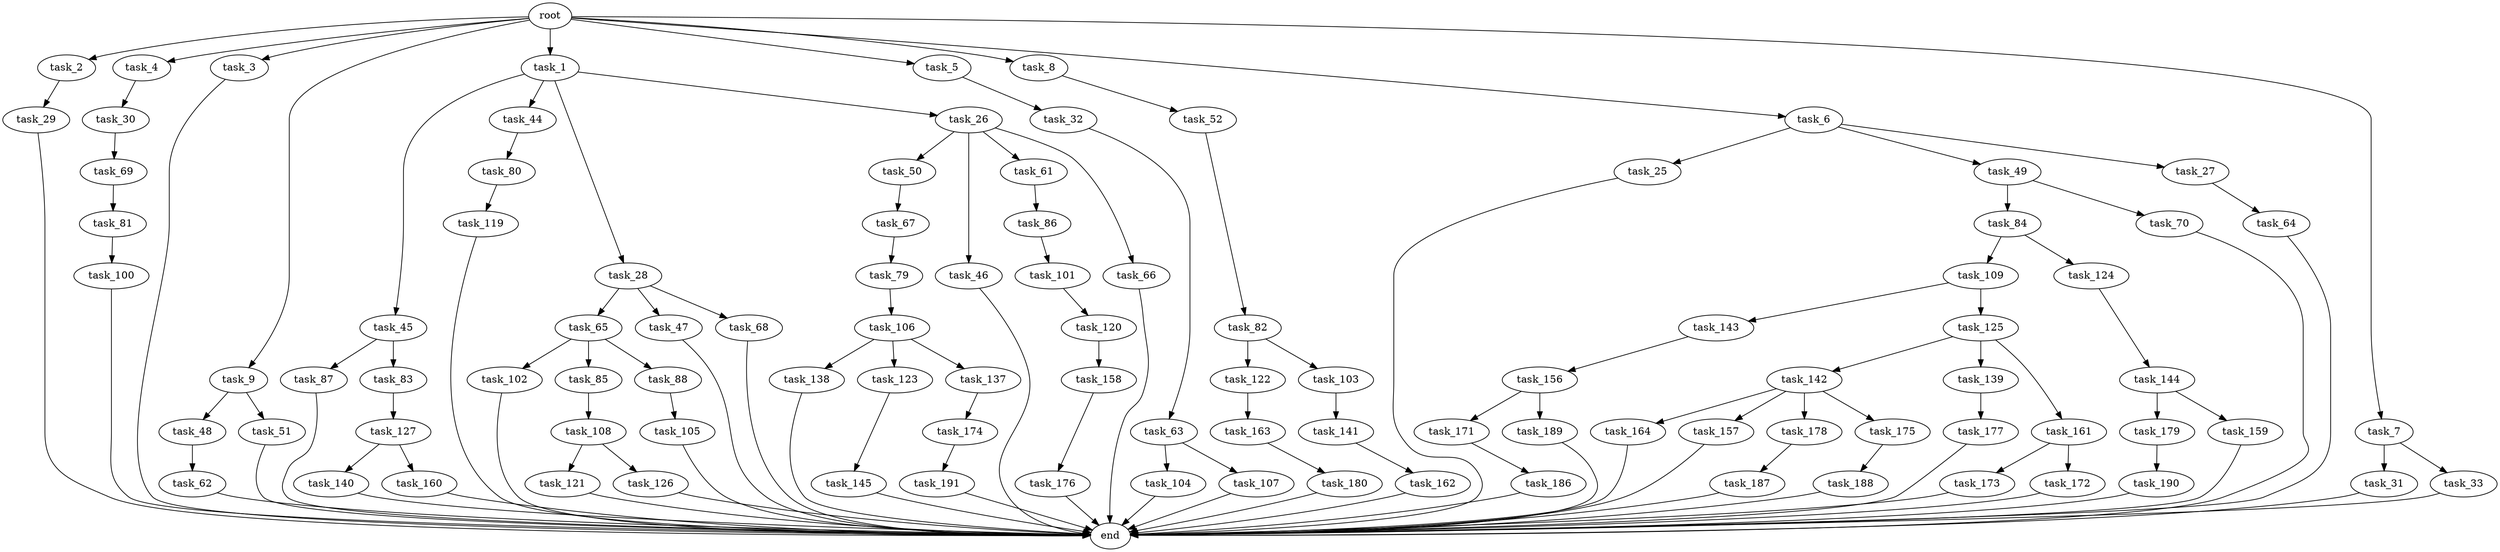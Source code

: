 digraph G {
  task_102 [size="429496729.600000"];
  task_65 [size="429496729.600000"];
  task_176 [size="1099511627.776000"];
  task_142 [size="618475290.624000"];
  task_156 [size="274877906.944000"];
  task_162 [size="1391569403.904000"];
  task_158 [size="618475290.624000"];
  task_105 [size="274877906.944000"];
  task_119 [size="841813590.016000"];
  task_45 [size="1099511627.776000"];
  task_25 [size="1717986918.400000"];
  task_144 [size="1391569403.904000"];
  task_44 [size="1099511627.776000"];
  task_179 [size="618475290.624000"];
  task_164 [size="1717986918.400000"];
  task_82 [size="68719476.736000"];
  task_139 [size="618475290.624000"];
  task_28 [size="1099511627.776000"];
  task_50 [size="429496729.600000"];
  task_62 [size="841813590.016000"];
  task_49 [size="1717986918.400000"];
  task_157 [size="1717986918.400000"];
  task_159 [size="618475290.624000"];
  task_106 [size="429496729.600000"];
  task_121 [size="274877906.944000"];
  task_140 [size="841813590.016000"];
  task_190 [size="841813590.016000"];
  task_122 [size="68719476.736000"];
  task_126 [size="274877906.944000"];
  task_52 [size="1391569403.904000"];
  task_2 [size="2.048000"];
  task_67 [size="68719476.736000"];
  task_186 [size="1717986918.400000"];
  task_30 [size="618475290.624000"];
  task_31 [size="274877906.944000"];
  task_177 [size="274877906.944000"];
  task_160 [size="841813590.016000"];
  task_104 [size="68719476.736000"];
  task_33 [size="274877906.944000"];
  task_4 [size="2.048000"];
  task_109 [size="429496729.600000"];
  task_48 [size="618475290.624000"];
  task_27 [size="1717986918.400000"];
  task_64 [size="618475290.624000"];
  task_85 [size="429496729.600000"];
  task_80 [size="618475290.624000"];
  task_100 [size="68719476.736000"];
  task_138 [size="1391569403.904000"];
  task_173 [size="1717986918.400000"];
  task_172 [size="1717986918.400000"];
  task_120 [size="841813590.016000"];
  task_3 [size="2.048000"];
  task_9 [size="2.048000"];
  task_32 [size="841813590.016000"];
  task_143 [size="68719476.736000"];
  task_163 [size="429496729.600000"];
  task_174 [size="1717986918.400000"];
  task_171 [size="68719476.736000"];
  task_86 [size="154618822.656000"];
  task_189 [size="68719476.736000"];
  task_101 [size="429496729.600000"];
  task_1 [size="2.048000"];
  task_107 [size="68719476.736000"];
  task_26 [size="1099511627.776000"];
  task_69 [size="154618822.656000"];
  task_46 [size="429496729.600000"];
  task_5 [size="2.048000"];
  task_108 [size="429496729.600000"];
  task_88 [size="429496729.600000"];
  end [size="0.000000"];
  task_8 [size="2.048000"];
  task_87 [size="274877906.944000"];
  task_141 [size="1717986918.400000"];
  task_83 [size="274877906.944000"];
  task_63 [size="1717986918.400000"];
  task_127 [size="618475290.624000"];
  task_84 [size="429496729.600000"];
  task_29 [size="429496729.600000"];
  task_145 [size="274877906.944000"];
  task_79 [size="841813590.016000"];
  task_178 [size="1717986918.400000"];
  root [size="0.000000"];
  task_187 [size="1391569403.904000"];
  task_47 [size="429496729.600000"];
  task_123 [size="1391569403.904000"];
  task_180 [size="1391569403.904000"];
  task_6 [size="2.048000"];
  task_70 [size="429496729.600000"];
  task_191 [size="841813590.016000"];
  task_61 [size="429496729.600000"];
  task_175 [size="1717986918.400000"];
  task_188 [size="1717986918.400000"];
  task_81 [size="68719476.736000"];
  task_161 [size="618475290.624000"];
  task_51 [size="618475290.624000"];
  task_125 [size="68719476.736000"];
  task_124 [size="429496729.600000"];
  task_7 [size="2.048000"];
  task_137 [size="1391569403.904000"];
  task_68 [size="429496729.600000"];
  task_66 [size="429496729.600000"];
  task_103 [size="68719476.736000"];

  task_102 -> end [size="1.000000"];
  task_65 -> task_102 [size="209715200.000000"];
  task_65 -> task_88 [size="209715200.000000"];
  task_65 -> task_85 [size="209715200.000000"];
  task_176 -> end [size="1.000000"];
  task_142 -> task_157 [size="838860800.000000"];
  task_142 -> task_164 [size="838860800.000000"];
  task_142 -> task_178 [size="838860800.000000"];
  task_142 -> task_175 [size="838860800.000000"];
  task_156 -> task_189 [size="33554432.000000"];
  task_156 -> task_171 [size="33554432.000000"];
  task_162 -> end [size="1.000000"];
  task_158 -> task_176 [size="536870912.000000"];
  task_105 -> end [size="1.000000"];
  task_119 -> end [size="1.000000"];
  task_45 -> task_83 [size="134217728.000000"];
  task_45 -> task_87 [size="134217728.000000"];
  task_25 -> end [size="1.000000"];
  task_144 -> task_159 [size="301989888.000000"];
  task_144 -> task_179 [size="301989888.000000"];
  task_44 -> task_80 [size="301989888.000000"];
  task_179 -> task_190 [size="411041792.000000"];
  task_164 -> end [size="1.000000"];
  task_82 -> task_103 [size="33554432.000000"];
  task_82 -> task_122 [size="33554432.000000"];
  task_139 -> task_177 [size="134217728.000000"];
  task_28 -> task_65 [size="209715200.000000"];
  task_28 -> task_68 [size="209715200.000000"];
  task_28 -> task_47 [size="209715200.000000"];
  task_50 -> task_67 [size="33554432.000000"];
  task_62 -> end [size="1.000000"];
  task_49 -> task_70 [size="209715200.000000"];
  task_49 -> task_84 [size="209715200.000000"];
  task_157 -> end [size="1.000000"];
  task_159 -> end [size="1.000000"];
  task_106 -> task_138 [size="679477248.000000"];
  task_106 -> task_137 [size="679477248.000000"];
  task_106 -> task_123 [size="679477248.000000"];
  task_121 -> end [size="1.000000"];
  task_140 -> end [size="1.000000"];
  task_190 -> end [size="1.000000"];
  task_122 -> task_163 [size="209715200.000000"];
  task_126 -> end [size="1.000000"];
  task_52 -> task_82 [size="33554432.000000"];
  task_2 -> task_29 [size="209715200.000000"];
  task_67 -> task_79 [size="411041792.000000"];
  task_186 -> end [size="1.000000"];
  task_30 -> task_69 [size="75497472.000000"];
  task_31 -> end [size="1.000000"];
  task_177 -> end [size="1.000000"];
  task_160 -> end [size="1.000000"];
  task_104 -> end [size="1.000000"];
  task_33 -> end [size="1.000000"];
  task_4 -> task_30 [size="301989888.000000"];
  task_109 -> task_143 [size="33554432.000000"];
  task_109 -> task_125 [size="33554432.000000"];
  task_48 -> task_62 [size="411041792.000000"];
  task_27 -> task_64 [size="301989888.000000"];
  task_64 -> end [size="1.000000"];
  task_85 -> task_108 [size="209715200.000000"];
  task_80 -> task_119 [size="411041792.000000"];
  task_100 -> end [size="1.000000"];
  task_138 -> end [size="1.000000"];
  task_173 -> end [size="1.000000"];
  task_172 -> end [size="1.000000"];
  task_120 -> task_158 [size="301989888.000000"];
  task_3 -> end [size="1.000000"];
  task_9 -> task_48 [size="301989888.000000"];
  task_9 -> task_51 [size="301989888.000000"];
  task_32 -> task_63 [size="838860800.000000"];
  task_143 -> task_156 [size="134217728.000000"];
  task_163 -> task_180 [size="679477248.000000"];
  task_174 -> task_191 [size="411041792.000000"];
  task_171 -> task_186 [size="838860800.000000"];
  task_86 -> task_101 [size="209715200.000000"];
  task_189 -> end [size="1.000000"];
  task_101 -> task_120 [size="411041792.000000"];
  task_1 -> task_26 [size="536870912.000000"];
  task_1 -> task_45 [size="536870912.000000"];
  task_1 -> task_28 [size="536870912.000000"];
  task_1 -> task_44 [size="536870912.000000"];
  task_107 -> end [size="1.000000"];
  task_26 -> task_46 [size="209715200.000000"];
  task_26 -> task_61 [size="209715200.000000"];
  task_26 -> task_50 [size="209715200.000000"];
  task_26 -> task_66 [size="209715200.000000"];
  task_69 -> task_81 [size="33554432.000000"];
  task_46 -> end [size="1.000000"];
  task_5 -> task_32 [size="411041792.000000"];
  task_108 -> task_126 [size="134217728.000000"];
  task_108 -> task_121 [size="134217728.000000"];
  task_88 -> task_105 [size="134217728.000000"];
  task_8 -> task_52 [size="679477248.000000"];
  task_87 -> end [size="1.000000"];
  task_141 -> task_162 [size="679477248.000000"];
  task_83 -> task_127 [size="301989888.000000"];
  task_63 -> task_107 [size="33554432.000000"];
  task_63 -> task_104 [size="33554432.000000"];
  task_127 -> task_160 [size="411041792.000000"];
  task_127 -> task_140 [size="411041792.000000"];
  task_84 -> task_124 [size="209715200.000000"];
  task_84 -> task_109 [size="209715200.000000"];
  task_29 -> end [size="1.000000"];
  task_145 -> end [size="1.000000"];
  task_79 -> task_106 [size="209715200.000000"];
  task_178 -> task_187 [size="679477248.000000"];
  root -> task_2 [size="1.000000"];
  root -> task_6 [size="1.000000"];
  root -> task_4 [size="1.000000"];
  root -> task_5 [size="1.000000"];
  root -> task_3 [size="1.000000"];
  root -> task_9 [size="1.000000"];
  root -> task_8 [size="1.000000"];
  root -> task_7 [size="1.000000"];
  root -> task_1 [size="1.000000"];
  task_187 -> end [size="1.000000"];
  task_47 -> end [size="1.000000"];
  task_123 -> task_145 [size="134217728.000000"];
  task_180 -> end [size="1.000000"];
  task_6 -> task_25 [size="838860800.000000"];
  task_6 -> task_49 [size="838860800.000000"];
  task_6 -> task_27 [size="838860800.000000"];
  task_70 -> end [size="1.000000"];
  task_191 -> end [size="1.000000"];
  task_61 -> task_86 [size="75497472.000000"];
  task_175 -> task_188 [size="838860800.000000"];
  task_188 -> end [size="1.000000"];
  task_81 -> task_100 [size="33554432.000000"];
  task_161 -> task_173 [size="838860800.000000"];
  task_161 -> task_172 [size="838860800.000000"];
  task_51 -> end [size="1.000000"];
  task_125 -> task_161 [size="301989888.000000"];
  task_125 -> task_139 [size="301989888.000000"];
  task_125 -> task_142 [size="301989888.000000"];
  task_124 -> task_144 [size="679477248.000000"];
  task_7 -> task_33 [size="134217728.000000"];
  task_7 -> task_31 [size="134217728.000000"];
  task_137 -> task_174 [size="838860800.000000"];
  task_68 -> end [size="1.000000"];
  task_66 -> end [size="1.000000"];
  task_103 -> task_141 [size="838860800.000000"];
}
